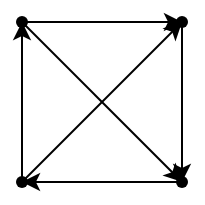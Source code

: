 <mxfile version="21.2.8" type="device">
  <diagram name="Page-1" id="YkfG58QmhGphY3ucjgIf">
    <mxGraphModel dx="309" dy="213" grid="1" gridSize="10" guides="1" tooltips="1" connect="1" arrows="1" fold="1" page="1" pageScale="1" pageWidth="827" pageHeight="1169" math="0" shadow="0">
      <root>
        <mxCell id="0" />
        <mxCell id="1" parent="0" />
        <mxCell id="SglOQQsIXI3WsfJXHg5s-1" value="" style="shape=waypoint;sketch=0;fillStyle=solid;size=6;pointerEvents=1;points=[];fillColor=none;resizable=0;rotatable=0;perimeter=centerPerimeter;snapToPoint=1;" parent="1" vertex="1">
          <mxGeometry x="430" y="430" width="20" height="20" as="geometry" />
        </mxCell>
        <mxCell id="SglOQQsIXI3WsfJXHg5s-4" value="" style="shape=waypoint;sketch=0;fillStyle=solid;size=6;pointerEvents=1;points=[];fillColor=none;resizable=0;rotatable=0;perimeter=centerPerimeter;snapToPoint=1;" parent="1" vertex="1">
          <mxGeometry x="430" y="350" width="20" height="20" as="geometry" />
        </mxCell>
        <mxCell id="SglOQQsIXI3WsfJXHg5s-5" value="" style="shape=waypoint;sketch=0;fillStyle=solid;size=6;pointerEvents=1;points=[];fillColor=none;resizable=0;rotatable=0;perimeter=centerPerimeter;snapToPoint=1;" parent="1" vertex="1">
          <mxGeometry x="350" y="350" width="20" height="20" as="geometry" />
        </mxCell>
        <mxCell id="SglOQQsIXI3WsfJXHg5s-8" value="" style="shape=waypoint;sketch=0;fillStyle=solid;size=6;pointerEvents=1;points=[];fillColor=none;resizable=0;rotatable=0;perimeter=centerPerimeter;snapToPoint=1;" parent="1" vertex="1">
          <mxGeometry x="350" y="430" width="20" height="20" as="geometry" />
        </mxCell>
        <mxCell id="2yt-wVgd3LTVJgKXGLat-2" value="" style="endArrow=classic;html=1;rounded=0;" edge="1" parent="1" source="SglOQQsIXI3WsfJXHg5s-8" target="SglOQQsIXI3WsfJXHg5s-5">
          <mxGeometry width="50" height="50" relative="1" as="geometry">
            <mxPoint x="340" y="440" as="sourcePoint" />
            <mxPoint x="390" y="390" as="targetPoint" />
          </mxGeometry>
        </mxCell>
        <mxCell id="2yt-wVgd3LTVJgKXGLat-3" value="" style="endArrow=classic;html=1;rounded=0;" edge="1" parent="1" source="SglOQQsIXI3WsfJXHg5s-8" target="SglOQQsIXI3WsfJXHg5s-4">
          <mxGeometry width="50" height="50" relative="1" as="geometry">
            <mxPoint x="340" y="440" as="sourcePoint" />
            <mxPoint x="390" y="390" as="targetPoint" />
          </mxGeometry>
        </mxCell>
        <mxCell id="2yt-wVgd3LTVJgKXGLat-4" value="" style="endArrow=classic;html=1;rounded=0;entryX=0.367;entryY=0.446;entryDx=0;entryDy=0;entryPerimeter=0;" edge="1" parent="1" source="SglOQQsIXI3WsfJXHg5s-5" target="SglOQQsIXI3WsfJXHg5s-4">
          <mxGeometry width="50" height="50" relative="1" as="geometry">
            <mxPoint x="340" y="440" as="sourcePoint" />
            <mxPoint x="390" y="390" as="targetPoint" />
          </mxGeometry>
        </mxCell>
        <mxCell id="2yt-wVgd3LTVJgKXGLat-5" value="" style="endArrow=classic;html=1;rounded=0;exitX=0.531;exitY=0.129;exitDx=0;exitDy=0;exitPerimeter=0;" edge="1" parent="1" source="SglOQQsIXI3WsfJXHg5s-5" target="SglOQQsIXI3WsfJXHg5s-1">
          <mxGeometry width="50" height="50" relative="1" as="geometry">
            <mxPoint x="340" y="440" as="sourcePoint" />
            <mxPoint x="390" y="390" as="targetPoint" />
          </mxGeometry>
        </mxCell>
        <mxCell id="2yt-wVgd3LTVJgKXGLat-6" value="" style="endArrow=classic;html=1;rounded=0;" edge="1" parent="1" source="SglOQQsIXI3WsfJXHg5s-1" target="SglOQQsIXI3WsfJXHg5s-8">
          <mxGeometry width="50" height="50" relative="1" as="geometry">
            <mxPoint x="340" y="440" as="sourcePoint" />
            <mxPoint x="390" y="390" as="targetPoint" />
          </mxGeometry>
        </mxCell>
        <mxCell id="2yt-wVgd3LTVJgKXGLat-8" value="" style="endArrow=classic;html=1;rounded=0;entryX=0.588;entryY=0.6;entryDx=0;entryDy=0;entryPerimeter=0;" edge="1" parent="1" source="SglOQQsIXI3WsfJXHg5s-4" target="SglOQQsIXI3WsfJXHg5s-1">
          <mxGeometry width="50" height="50" relative="1" as="geometry">
            <mxPoint x="340" y="440" as="sourcePoint" />
            <mxPoint x="390" y="390" as="targetPoint" />
          </mxGeometry>
        </mxCell>
      </root>
    </mxGraphModel>
  </diagram>
</mxfile>

